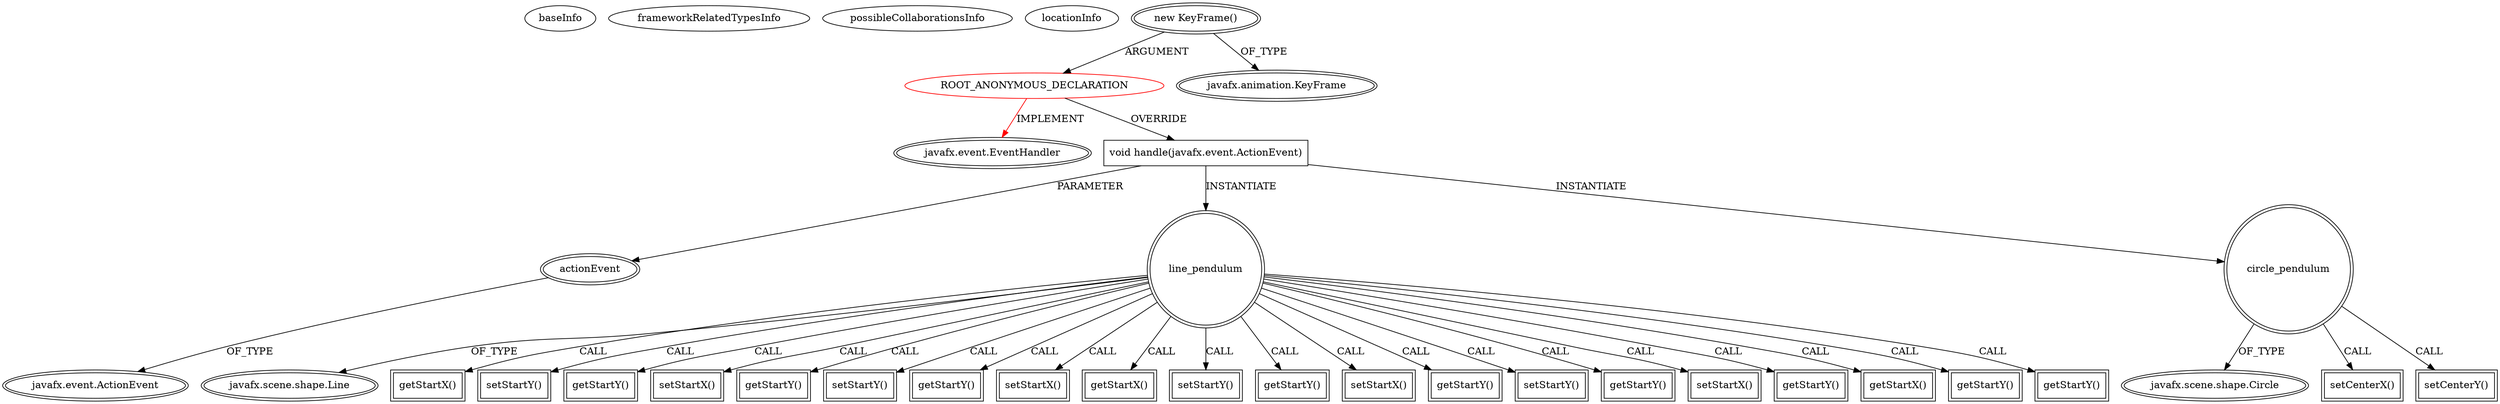 digraph {
baseInfo[graphId=1242,category="extension_graph",isAnonymous=true,possibleRelation=false]
frameworkRelatedTypesInfo[0="javafx.event.EventHandler"]
possibleCollaborationsInfo[]
locationInfo[projectName="Stephane-Lin-Physics-Animation",filePath="/Stephane-Lin-Physics-Animation/Physics-Animation-master/Physics Simulation/src/Mechanics/Pendulum.java",contextSignature="void setTimelineEvent()",graphId="1242"]
0[label="ROOT_ANONYMOUS_DECLARATION",vertexType="ROOT_ANONYMOUS_DECLARATION",isFrameworkType=false,color=red]
1[label="javafx.event.EventHandler",vertexType="FRAMEWORK_INTERFACE_TYPE",isFrameworkType=true,peripheries=2]
2[label="new KeyFrame()",vertexType="OUTSIDE_CONSTRUCTOR_CALL",isFrameworkType=true,peripheries=2]
3[label="javafx.animation.KeyFrame",vertexType="FRAMEWORK_CLASS_TYPE",isFrameworkType=true,peripheries=2]
4[label="void handle(javafx.event.ActionEvent)",vertexType="OVERRIDING_METHOD_DECLARATION",isFrameworkType=false,shape=box]
5[label="actionEvent",vertexType="PARAMETER_DECLARATION",isFrameworkType=true,peripheries=2]
6[label="javafx.event.ActionEvent",vertexType="FRAMEWORK_CLASS_TYPE",isFrameworkType=true,peripheries=2]
7[label="line_pendulum",vertexType="VARIABLE_EXPRESION",isFrameworkType=true,peripheries=2,shape=circle]
9[label="javafx.scene.shape.Line",vertexType="FRAMEWORK_CLASS_TYPE",isFrameworkType=true,peripheries=2]
8[label="getStartX()",vertexType="INSIDE_CALL",isFrameworkType=true,peripheries=2,shape=box]
11[label="setStartY()",vertexType="INSIDE_CALL",isFrameworkType=true,peripheries=2,shape=box]
13[label="getStartY()",vertexType="INSIDE_CALL",isFrameworkType=true,peripheries=2,shape=box]
15[label="setStartX()",vertexType="INSIDE_CALL",isFrameworkType=true,peripheries=2,shape=box]
17[label="getStartY()",vertexType="INSIDE_CALL",isFrameworkType=true,peripheries=2,shape=box]
19[label="setStartY()",vertexType="INSIDE_CALL",isFrameworkType=true,peripheries=2,shape=box]
21[label="getStartY()",vertexType="INSIDE_CALL",isFrameworkType=true,peripheries=2,shape=box]
23[label="setStartX()",vertexType="INSIDE_CALL",isFrameworkType=true,peripheries=2,shape=box]
25[label="getStartX()",vertexType="INSIDE_CALL",isFrameworkType=true,peripheries=2,shape=box]
27[label="setStartY()",vertexType="INSIDE_CALL",isFrameworkType=true,peripheries=2,shape=box]
29[label="getStartY()",vertexType="INSIDE_CALL",isFrameworkType=true,peripheries=2,shape=box]
31[label="setStartX()",vertexType="INSIDE_CALL",isFrameworkType=true,peripheries=2,shape=box]
33[label="getStartY()",vertexType="INSIDE_CALL",isFrameworkType=true,peripheries=2,shape=box]
35[label="setStartY()",vertexType="INSIDE_CALL",isFrameworkType=true,peripheries=2,shape=box]
37[label="getStartY()",vertexType="INSIDE_CALL",isFrameworkType=true,peripheries=2,shape=box]
39[label="setStartX()",vertexType="INSIDE_CALL",isFrameworkType=true,peripheries=2,shape=box]
41[label="getStartY()",vertexType="INSIDE_CALL",isFrameworkType=true,peripheries=2,shape=box]
42[label="circle_pendulum",vertexType="VARIABLE_EXPRESION",isFrameworkType=true,peripheries=2,shape=circle]
44[label="javafx.scene.shape.Circle",vertexType="FRAMEWORK_CLASS_TYPE",isFrameworkType=true,peripheries=2]
43[label="setCenterX()",vertexType="INSIDE_CALL",isFrameworkType=true,peripheries=2,shape=box]
46[label="getStartX()",vertexType="INSIDE_CALL",isFrameworkType=true,peripheries=2,shape=box]
48[label="setCenterY()",vertexType="INSIDE_CALL",isFrameworkType=true,peripheries=2,shape=box]
50[label="getStartY()",vertexType="INSIDE_CALL",isFrameworkType=true,peripheries=2,shape=box]
52[label="getStartY()",vertexType="INSIDE_CALL",isFrameworkType=true,peripheries=2,shape=box]
0->1[label="IMPLEMENT",color=red]
2->0[label="ARGUMENT"]
2->3[label="OF_TYPE"]
0->4[label="OVERRIDE"]
5->6[label="OF_TYPE"]
4->5[label="PARAMETER"]
4->7[label="INSTANTIATE"]
7->9[label="OF_TYPE"]
7->8[label="CALL"]
7->11[label="CALL"]
7->13[label="CALL"]
7->15[label="CALL"]
7->17[label="CALL"]
7->19[label="CALL"]
7->21[label="CALL"]
7->23[label="CALL"]
7->25[label="CALL"]
7->27[label="CALL"]
7->29[label="CALL"]
7->31[label="CALL"]
7->33[label="CALL"]
7->35[label="CALL"]
7->37[label="CALL"]
7->39[label="CALL"]
7->41[label="CALL"]
4->42[label="INSTANTIATE"]
42->44[label="OF_TYPE"]
42->43[label="CALL"]
7->46[label="CALL"]
42->48[label="CALL"]
7->50[label="CALL"]
7->52[label="CALL"]
}
